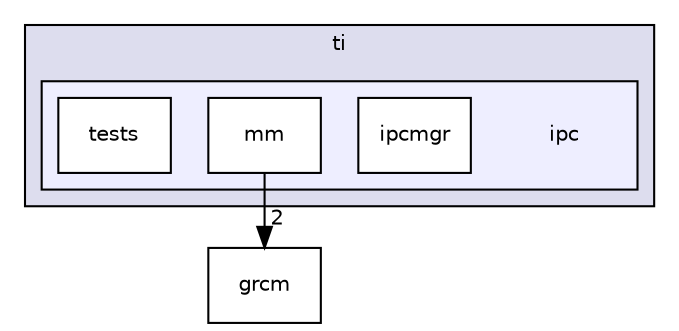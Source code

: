digraph "ti/ipc" {
  compound=true
  node [ fontsize="10", fontname="Helvetica"];
  edge [ labelfontsize="10", labelfontname="Helvetica"];
  subgraph clusterdir_46079174fecd82ead33d8fa28082a6fc {
    graph [ bgcolor="#ddddee", pencolor="black", label="ti" fontname="Helvetica", fontsize="10", URL="dir_46079174fecd82ead33d8fa28082a6fc.html"]
  subgraph clusterdir_d15d182bf14778c656928067305f92ce {
    graph [ bgcolor="#eeeeff", pencolor="black", label="" URL="dir_d15d182bf14778c656928067305f92ce.html"];
    dir_d15d182bf14778c656928067305f92ce [shape=plaintext label="ipc"];
    dir_c5f55d9bf6fdcaa8d509529730e45b7c [shape=box label="ipcmgr" color="black" fillcolor="white" style="filled" URL="dir_c5f55d9bf6fdcaa8d509529730e45b7c.html"];
    dir_56fd8ac1e7e4a8b4fba40e09a040211b [shape=box label="mm" color="black" fillcolor="white" style="filled" URL="dir_56fd8ac1e7e4a8b4fba40e09a040211b.html"];
    dir_07c7484972aa6b4e3faecc6ab62955c0 [shape=box label="tests" color="black" fillcolor="white" style="filled" URL="dir_07c7484972aa6b4e3faecc6ab62955c0.html"];
  }
  }
  dir_69da2738e79cd78673c2b69538fc568b [shape=box label="grcm" URL="dir_69da2738e79cd78673c2b69538fc568b.html"];
  dir_56fd8ac1e7e4a8b4fba40e09a040211b->dir_69da2738e79cd78673c2b69538fc568b [headlabel="2", labeldistance=1.5 headhref="dir_000004_000001.html"];
}
